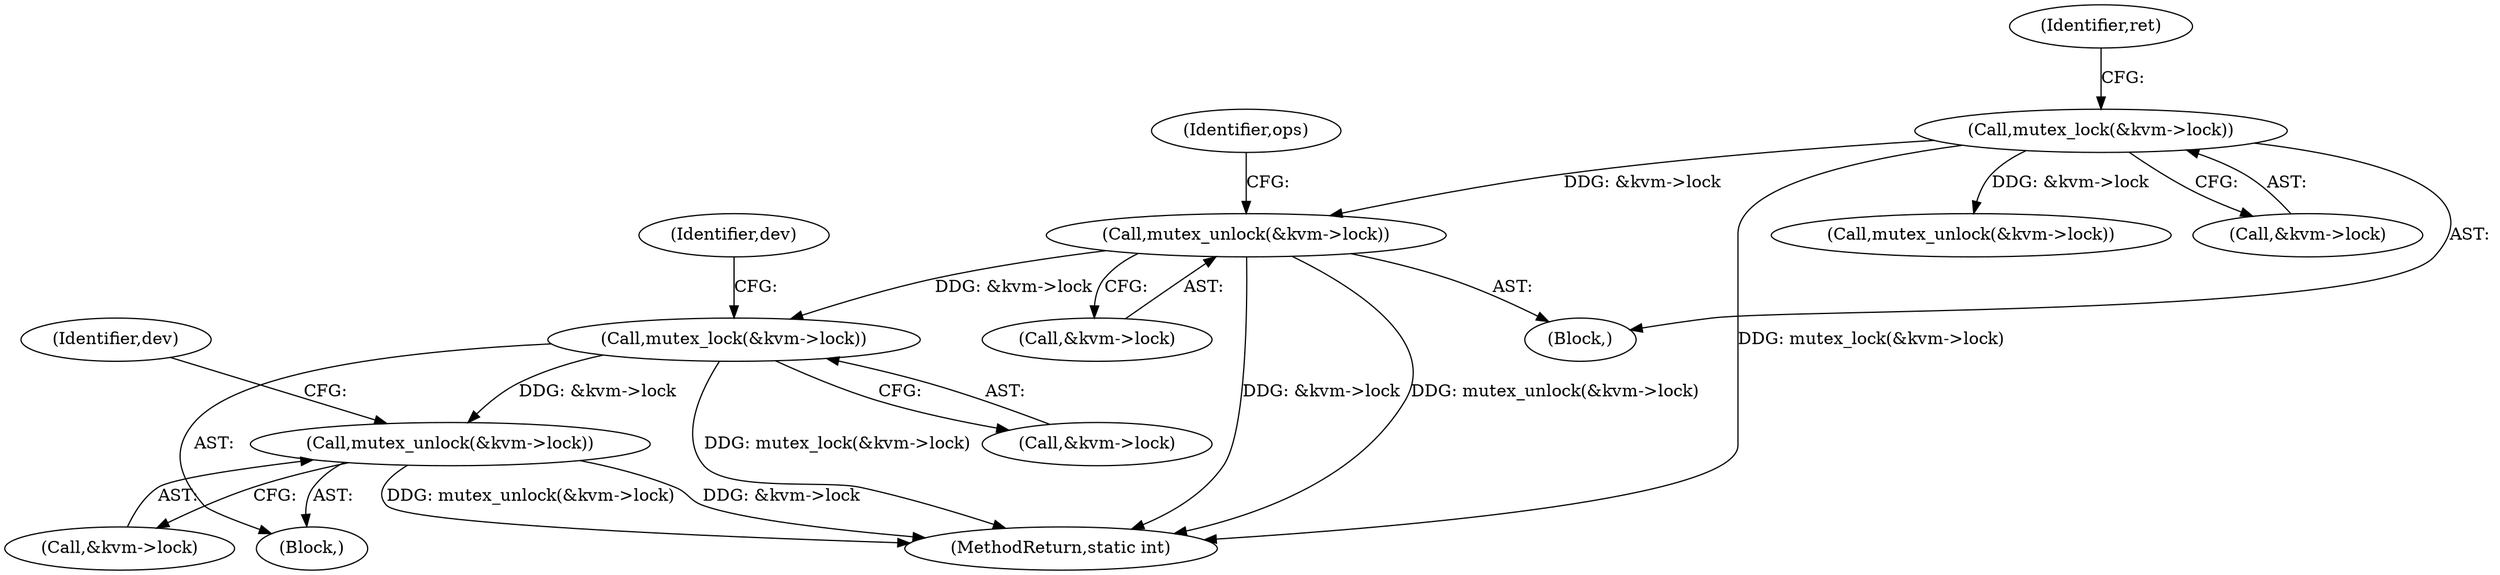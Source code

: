 digraph "0_linux_cfa39381173d5f969daf43582c95ad679189cbc9@API" {
"1000204" [label="(Call,mutex_unlock(&kvm->lock))"];
"1000169" [label="(Call,mutex_lock(&kvm->lock))"];
"1000232" [label="(Call,mutex_lock(&kvm->lock))"];
"1000242" [label="(Call,mutex_unlock(&kvm->lock))"];
"1000260" [label="(MethodReturn,static int)"];
"1000103" [label="(Block,)"];
"1000242" [label="(Call,mutex_unlock(&kvm->lock))"];
"1000240" [label="(Identifier,dev)"];
"1000169" [label="(Call,mutex_lock(&kvm->lock))"];
"1000233" [label="(Call,&kvm->lock)"];
"1000248" [label="(Identifier,dev)"];
"1000175" [label="(Identifier,ret)"];
"1000205" [label="(Call,&kvm->lock)"];
"1000186" [label="(Call,mutex_unlock(&kvm->lock))"];
"1000243" [label="(Call,&kvm->lock)"];
"1000170" [label="(Call,&kvm->lock)"];
"1000232" [label="(Call,mutex_lock(&kvm->lock))"];
"1000211" [label="(Identifier,ops)"];
"1000204" [label="(Call,mutex_unlock(&kvm->lock))"];
"1000231" [label="(Block,)"];
"1000204" -> "1000103"  [label="AST: "];
"1000204" -> "1000205"  [label="CFG: "];
"1000205" -> "1000204"  [label="AST: "];
"1000211" -> "1000204"  [label="CFG: "];
"1000204" -> "1000260"  [label="DDG: &kvm->lock"];
"1000204" -> "1000260"  [label="DDG: mutex_unlock(&kvm->lock)"];
"1000169" -> "1000204"  [label="DDG: &kvm->lock"];
"1000204" -> "1000232"  [label="DDG: &kvm->lock"];
"1000169" -> "1000103"  [label="AST: "];
"1000169" -> "1000170"  [label="CFG: "];
"1000170" -> "1000169"  [label="AST: "];
"1000175" -> "1000169"  [label="CFG: "];
"1000169" -> "1000260"  [label="DDG: mutex_lock(&kvm->lock)"];
"1000169" -> "1000186"  [label="DDG: &kvm->lock"];
"1000232" -> "1000231"  [label="AST: "];
"1000232" -> "1000233"  [label="CFG: "];
"1000233" -> "1000232"  [label="AST: "];
"1000240" -> "1000232"  [label="CFG: "];
"1000232" -> "1000260"  [label="DDG: mutex_lock(&kvm->lock)"];
"1000232" -> "1000242"  [label="DDG: &kvm->lock"];
"1000242" -> "1000231"  [label="AST: "];
"1000242" -> "1000243"  [label="CFG: "];
"1000243" -> "1000242"  [label="AST: "];
"1000248" -> "1000242"  [label="CFG: "];
"1000242" -> "1000260"  [label="DDG: mutex_unlock(&kvm->lock)"];
"1000242" -> "1000260"  [label="DDG: &kvm->lock"];
}
